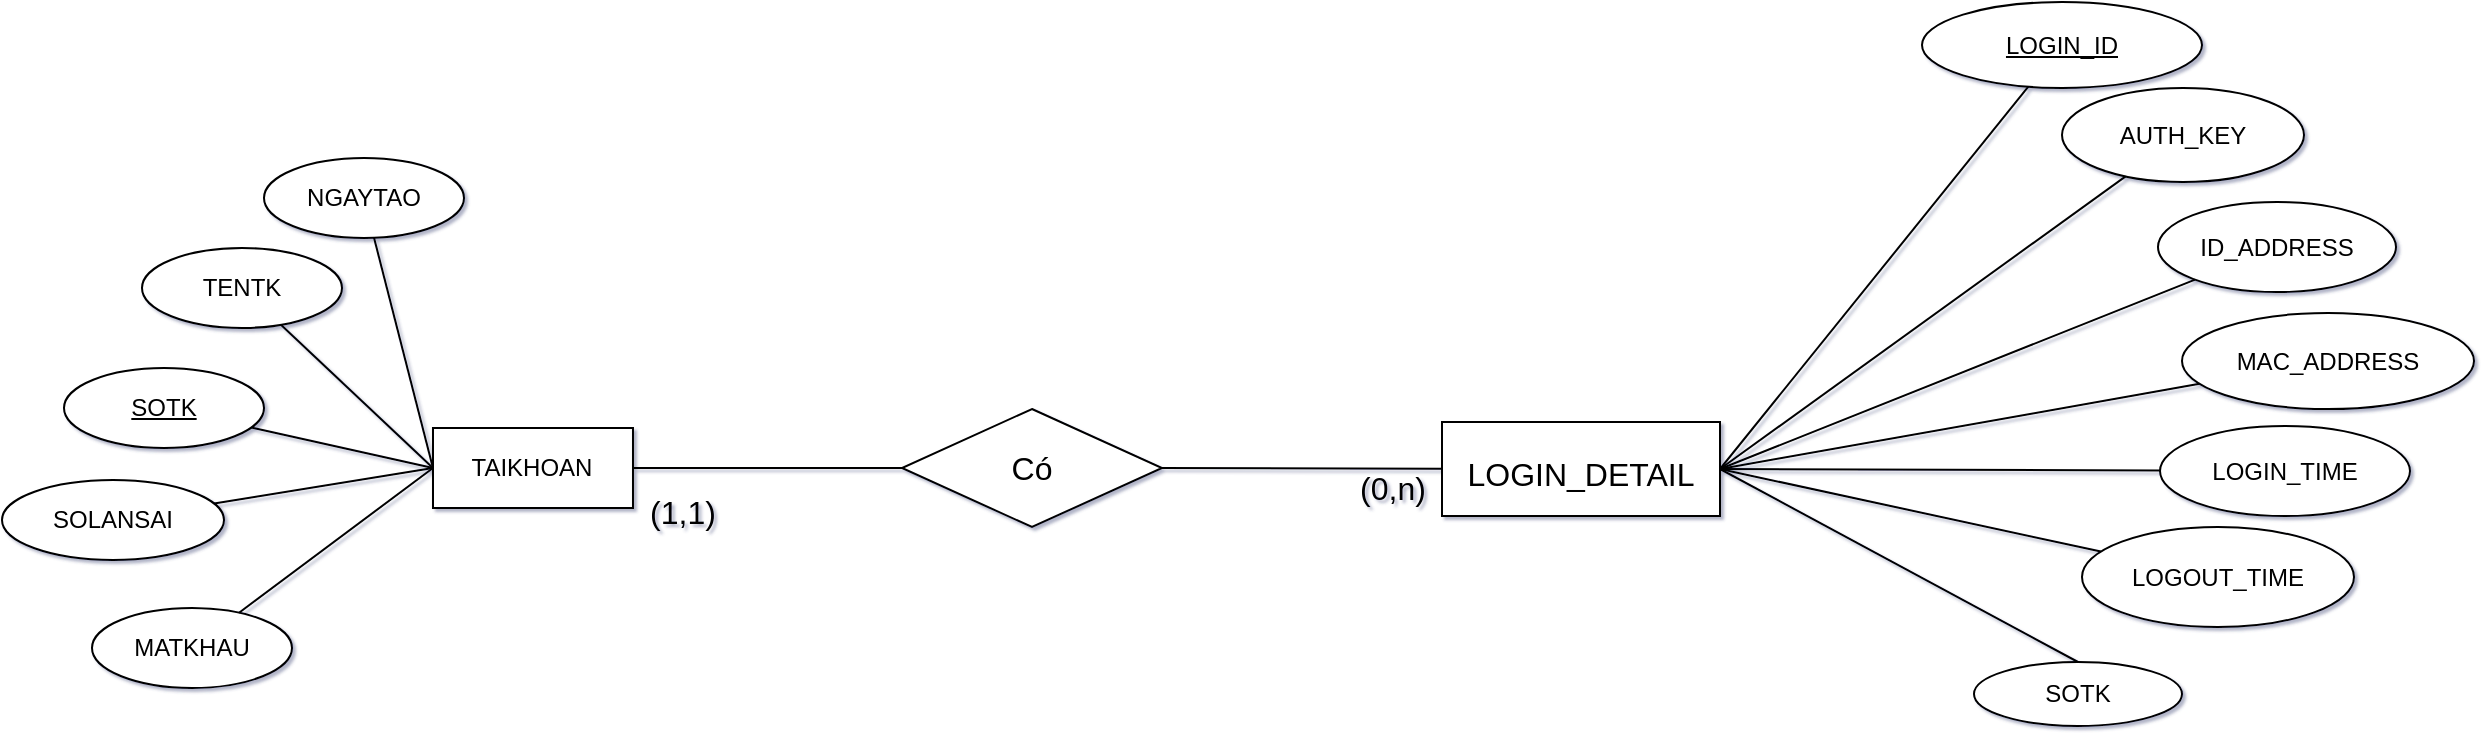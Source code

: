 <mxfile version="16.0.0" type="device"><diagram id="4fHYHbZ7Y-AZhoys5ow-" name="Page-1"><mxGraphModel dx="1483" dy="927" grid="0" gridSize="10" guides="1" tooltips="1" connect="1" arrows="1" fold="1" page="0" pageScale="1" pageWidth="850" pageHeight="1100" math="0" shadow="1"><root><mxCell id="0"/><mxCell id="1" parent="0"/><mxCell id="na_XNYA-Tg2AgCm7AEmU-35" value="TAIKHOAN" style="whiteSpace=wrap;html=1;align=center;" parent="1" vertex="1"><mxGeometry x="595.49" y="343" width="100" height="40" as="geometry"/></mxCell><mxCell id="na_XNYA-Tg2AgCm7AEmU-36" value="SOTK" style="ellipse;whiteSpace=wrap;html=1;align=center;fontStyle=4;" parent="1" vertex="1"><mxGeometry x="411" y="313" width="100" height="40" as="geometry"/></mxCell><mxCell id="na_XNYA-Tg2AgCm7AEmU-37" value="TENTK" style="ellipse;whiteSpace=wrap;html=1;align=center;" parent="1" vertex="1"><mxGeometry x="450" y="253" width="100" height="40" as="geometry"/></mxCell><mxCell id="na_XNYA-Tg2AgCm7AEmU-38" value="MATKHAU" style="ellipse;whiteSpace=wrap;html=1;align=center;" parent="1" vertex="1"><mxGeometry x="425" y="433" width="100" height="40" as="geometry"/></mxCell><mxCell id="na_XNYA-Tg2AgCm7AEmU-39" value="NGAYTAO" style="ellipse;whiteSpace=wrap;html=1;align=center;" parent="1" vertex="1"><mxGeometry x="511" y="208" width="100" height="40" as="geometry"/></mxCell><mxCell id="na_XNYA-Tg2AgCm7AEmU-40" value="SOLANSAI" style="ellipse;whiteSpace=wrap;html=1;align=center;" parent="1" vertex="1"><mxGeometry x="380" y="369" width="111" height="40" as="geometry"/></mxCell><mxCell id="na_XNYA-Tg2AgCm7AEmU-41" value="" style="endArrow=none;html=1;rounded=0;strokeColor=#000000;entryX=0;entryY=0.5;entryDx=0;entryDy=0;" parent="1" source="na_XNYA-Tg2AgCm7AEmU-36" target="na_XNYA-Tg2AgCm7AEmU-35" edge="1"><mxGeometry relative="1" as="geometry"><mxPoint x="485.49" y="463" as="sourcePoint"/><mxPoint x="645.49" y="463" as="targetPoint"/></mxGeometry></mxCell><mxCell id="na_XNYA-Tg2AgCm7AEmU-42" value="" style="endArrow=none;html=1;rounded=0;strokeColor=#000000;entryX=0;entryY=0.5;entryDx=0;entryDy=0;" parent="1" source="na_XNYA-Tg2AgCm7AEmU-37" target="na_XNYA-Tg2AgCm7AEmU-35" edge="1"><mxGeometry relative="1" as="geometry"><mxPoint x="485.49" y="463" as="sourcePoint"/><mxPoint x="645.49" y="463" as="targetPoint"/></mxGeometry></mxCell><mxCell id="na_XNYA-Tg2AgCm7AEmU-43" value="" style="endArrow=none;html=1;rounded=0;strokeColor=#000000;entryX=0;entryY=0.5;entryDx=0;entryDy=0;" parent="1" source="na_XNYA-Tg2AgCm7AEmU-38" target="na_XNYA-Tg2AgCm7AEmU-35" edge="1"><mxGeometry relative="1" as="geometry"><mxPoint x="485.49" y="463" as="sourcePoint"/><mxPoint x="645.49" y="463" as="targetPoint"/></mxGeometry></mxCell><mxCell id="na_XNYA-Tg2AgCm7AEmU-44" value="" style="endArrow=none;html=1;rounded=0;strokeColor=#000000;exitX=0;exitY=0.5;exitDx=0;exitDy=0;" parent="1" source="na_XNYA-Tg2AgCm7AEmU-35" target="na_XNYA-Tg2AgCm7AEmU-39" edge="1"><mxGeometry relative="1" as="geometry"><mxPoint x="485.49" y="463" as="sourcePoint"/><mxPoint x="645.49" y="463" as="targetPoint"/></mxGeometry></mxCell><mxCell id="na_XNYA-Tg2AgCm7AEmU-45" value="" style="endArrow=none;html=1;rounded=0;strokeColor=#000000;entryX=0;entryY=0.5;entryDx=0;entryDy=0;" parent="1" source="na_XNYA-Tg2AgCm7AEmU-40" edge="1" target="na_XNYA-Tg2AgCm7AEmU-35"><mxGeometry relative="1" as="geometry"><mxPoint x="485.49" y="463" as="sourcePoint"/><mxPoint x="594.49" y="382" as="targetPoint"/></mxGeometry></mxCell><mxCell id="na_XNYA-Tg2AgCm7AEmU-47" value="&lt;font style=&quot;font-size: 16px&quot;&gt;LOGIN_DETAIL&lt;/font&gt;" style="rounded=0;whiteSpace=wrap;html=1;fontSize=20;align=center;" parent="1" vertex="1"><mxGeometry x="1100" y="340" width="139" height="47" as="geometry"/></mxCell><mxCell id="na_XNYA-Tg2AgCm7AEmU-48" value="" style="endArrow=none;html=1;rounded=0;fontSize=16;entryX=0;entryY=0.5;entryDx=0;entryDy=0;" parent="1" target="na_XNYA-Tg2AgCm7AEmU-49" edge="1" source="na_XNYA-Tg2AgCm7AEmU-35"><mxGeometry width="50" height="50" relative="1" as="geometry"><mxPoint x="695.49" y="370" as="sourcePoint"/><mxPoint x="879.49" y="366" as="targetPoint"/></mxGeometry></mxCell><mxCell id="na_XNYA-Tg2AgCm7AEmU-49" value="Có" style="rhombus;whiteSpace=wrap;html=1;fontSize=16;" parent="1" vertex="1"><mxGeometry x="830" y="333.5" width="130" height="59" as="geometry"/></mxCell><mxCell id="na_XNYA-Tg2AgCm7AEmU-50" value="" style="endArrow=none;html=1;rounded=0;fontSize=16;exitX=1;exitY=0.5;exitDx=0;exitDy=0;" parent="1" source="na_XNYA-Tg2AgCm7AEmU-49" target="na_XNYA-Tg2AgCm7AEmU-47" edge="1"><mxGeometry width="50" height="50" relative="1" as="geometry"><mxPoint x="674.49" y="201" as="sourcePoint"/><mxPoint x="724.49" y="151" as="targetPoint"/></mxGeometry></mxCell><mxCell id="na_XNYA-Tg2AgCm7AEmU-51" value="(1,1)" style="text;html=1;align=center;verticalAlign=middle;resizable=0;points=[];autosize=1;strokeColor=none;fillColor=none;fontSize=16;" parent="1" vertex="1"><mxGeometry x="694.49" y="369" width="51" height="31" as="geometry"/></mxCell><mxCell id="na_XNYA-Tg2AgCm7AEmU-52" value="(0,n)" style="text;html=1;align=center;verticalAlign=middle;resizable=0;points=[];autosize=1;strokeColor=none;fillColor=none;fontSize=16;" parent="1" vertex="1"><mxGeometry x="1050" y="363" width="50" height="20" as="geometry"/></mxCell><mxCell id="na_XNYA-Tg2AgCm7AEmU-53" value="&lt;u style=&quot;font-size: 12px;&quot;&gt;LOGIN_ID&lt;/u&gt;" style="ellipse;whiteSpace=wrap;html=1;fontSize=12;" parent="1" vertex="1"><mxGeometry x="1340" y="130" width="140" height="43" as="geometry"/></mxCell><mxCell id="na_XNYA-Tg2AgCm7AEmU-54" value="" style="endArrow=none;html=1;rounded=0;fontSize=16;exitX=1;exitY=0.5;exitDx=0;exitDy=0;" parent="1" source="na_XNYA-Tg2AgCm7AEmU-47" target="na_XNYA-Tg2AgCm7AEmU-53" edge="1"><mxGeometry width="50" height="50" relative="1" as="geometry"><mxPoint x="714" y="200" as="sourcePoint"/><mxPoint x="764" y="150" as="targetPoint"/></mxGeometry></mxCell><mxCell id="na_XNYA-Tg2AgCm7AEmU-55" value="AUTH_KEY" style="ellipse;whiteSpace=wrap;html=1;fontSize=12;" parent="1" vertex="1"><mxGeometry x="1410" y="173" width="121" height="47" as="geometry"/></mxCell><mxCell id="na_XNYA-Tg2AgCm7AEmU-56" value="" style="endArrow=none;html=1;rounded=0;fontSize=16;exitX=1;exitY=0.5;exitDx=0;exitDy=0;" parent="1" source="na_XNYA-Tg2AgCm7AEmU-47" target="na_XNYA-Tg2AgCm7AEmU-55" edge="1"><mxGeometry width="50" height="50" relative="1" as="geometry"><mxPoint x="714" y="200" as="sourcePoint"/><mxPoint x="764" y="150" as="targetPoint"/></mxGeometry></mxCell><mxCell id="na_XNYA-Tg2AgCm7AEmU-57" value="ID_ADDRESS" style="ellipse;whiteSpace=wrap;html=1;fontSize=12;" parent="1" vertex="1"><mxGeometry x="1458" y="230" width="119" height="45" as="geometry"/></mxCell><mxCell id="na_XNYA-Tg2AgCm7AEmU-58" value="" style="endArrow=none;html=1;rounded=0;fontSize=16;exitX=1;exitY=0.5;exitDx=0;exitDy=0;" parent="1" source="na_XNYA-Tg2AgCm7AEmU-47" target="na_XNYA-Tg2AgCm7AEmU-57" edge="1"><mxGeometry width="50" height="50" relative="1" as="geometry"><mxPoint x="1240" y="360" as="sourcePoint"/><mxPoint x="764" y="150" as="targetPoint"/></mxGeometry></mxCell><mxCell id="na_XNYA-Tg2AgCm7AEmU-59" value="MAC_ADDRESS" style="ellipse;whiteSpace=wrap;html=1;fontSize=12;" parent="1" vertex="1"><mxGeometry x="1470" y="285.5" width="146" height="48" as="geometry"/></mxCell><mxCell id="na_XNYA-Tg2AgCm7AEmU-60" value="" style="endArrow=none;html=1;rounded=0;fontSize=16;exitX=1;exitY=0.5;exitDx=0;exitDy=0;" parent="1" source="na_XNYA-Tg2AgCm7AEmU-47" target="na_XNYA-Tg2AgCm7AEmU-59" edge="1"><mxGeometry width="50" height="50" relative="1" as="geometry"><mxPoint x="1239" y="400" as="sourcePoint"/><mxPoint x="764" y="150" as="targetPoint"/></mxGeometry></mxCell><mxCell id="na_XNYA-Tg2AgCm7AEmU-61" value="LOGIN_TIME" style="ellipse;whiteSpace=wrap;html=1;fontSize=12;" parent="1" vertex="1"><mxGeometry x="1459" y="342" width="125" height="45" as="geometry"/></mxCell><mxCell id="na_XNYA-Tg2AgCm7AEmU-62" value="" style="endArrow=none;html=1;rounded=0;fontSize=16;exitX=1;exitY=0.5;exitDx=0;exitDy=0;" parent="1" source="na_XNYA-Tg2AgCm7AEmU-47" target="na_XNYA-Tg2AgCm7AEmU-61" edge="1"><mxGeometry width="50" height="50" relative="1" as="geometry"><mxPoint x="1239" y="376" as="sourcePoint"/><mxPoint x="764" y="150" as="targetPoint"/></mxGeometry></mxCell><mxCell id="na_XNYA-Tg2AgCm7AEmU-63" value="LOGOUT_TIME" style="ellipse;whiteSpace=wrap;html=1;fontSize=12;" parent="1" vertex="1"><mxGeometry x="1420" y="392.5" width="136" height="50" as="geometry"/></mxCell><mxCell id="na_XNYA-Tg2AgCm7AEmU-64" value="" style="endArrow=none;html=1;rounded=0;fontSize=16;exitX=1;exitY=0.5;exitDx=0;exitDy=0;" parent="1" source="na_XNYA-Tg2AgCm7AEmU-47" target="na_XNYA-Tg2AgCm7AEmU-63" edge="1"><mxGeometry width="50" height="50" relative="1" as="geometry"><mxPoint x="714" y="200" as="sourcePoint"/><mxPoint x="764" y="150" as="targetPoint"/></mxGeometry></mxCell><mxCell id="na_XNYA-Tg2AgCm7AEmU-65" value="SOTK" style="ellipse;whiteSpace=wrap;html=1;fontSize=12;" parent="1" vertex="1"><mxGeometry x="1366" y="460" width="104" height="32" as="geometry"/></mxCell><mxCell id="na_XNYA-Tg2AgCm7AEmU-66" value="" style="endArrow=none;html=1;rounded=0;fontSize=16;entryX=0.5;entryY=0;entryDx=0;entryDy=0;exitX=1;exitY=0.5;exitDx=0;exitDy=0;" parent="1" source="na_XNYA-Tg2AgCm7AEmU-47" target="na_XNYA-Tg2AgCm7AEmU-65" edge="1"><mxGeometry width="50" height="50" relative="1" as="geometry"><mxPoint x="714" y="200" as="sourcePoint"/><mxPoint x="764" y="150" as="targetPoint"/></mxGeometry></mxCell></root></mxGraphModel></diagram></mxfile>